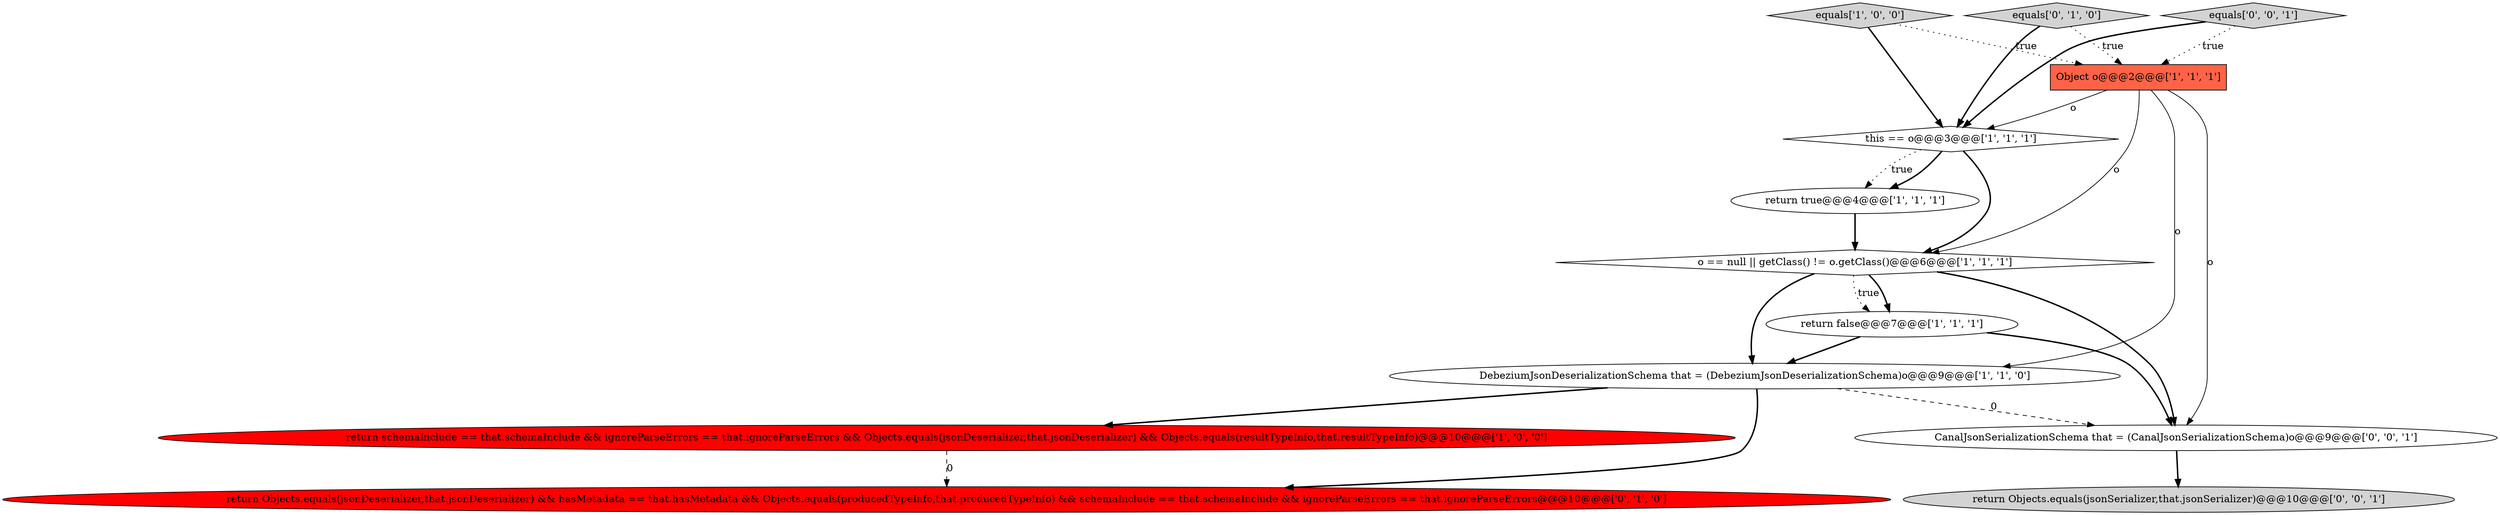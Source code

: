 digraph {
10 [style = filled, label = "equals['0', '0', '1']", fillcolor = lightgray, shape = diamond image = "AAA0AAABBB3BBB"];
0 [style = filled, label = "this == o@@@3@@@['1', '1', '1']", fillcolor = white, shape = diamond image = "AAA0AAABBB1BBB"];
12 [style = filled, label = "return Objects.equals(jsonSerializer,that.jsonSerializer)@@@10@@@['0', '0', '1']", fillcolor = lightgray, shape = ellipse image = "AAA0AAABBB3BBB"];
5 [style = filled, label = "Object o@@@2@@@['1', '1', '1']", fillcolor = tomato, shape = box image = "AAA0AAABBB1BBB"];
7 [style = filled, label = "return false@@@7@@@['1', '1', '1']", fillcolor = white, shape = ellipse image = "AAA0AAABBB1BBB"];
2 [style = filled, label = "return true@@@4@@@['1', '1', '1']", fillcolor = white, shape = ellipse image = "AAA0AAABBB1BBB"];
1 [style = filled, label = "DebeziumJsonDeserializationSchema that = (DebeziumJsonDeserializationSchema)o@@@9@@@['1', '1', '0']", fillcolor = white, shape = ellipse image = "AAA0AAABBB1BBB"];
8 [style = filled, label = "equals['0', '1', '0']", fillcolor = lightgray, shape = diamond image = "AAA0AAABBB2BBB"];
9 [style = filled, label = "return Objects.equals(jsonDeserializer,that.jsonDeserializer) && hasMetadata == that.hasMetadata && Objects.equals(producedTypeInfo,that.producedTypeInfo) && schemaInclude == that.schemaInclude && ignoreParseErrors == that.ignoreParseErrors@@@10@@@['0', '1', '0']", fillcolor = red, shape = ellipse image = "AAA1AAABBB2BBB"];
6 [style = filled, label = "return schemaInclude == that.schemaInclude && ignoreParseErrors == that.ignoreParseErrors && Objects.equals(jsonDeserializer,that.jsonDeserializer) && Objects.equals(resultTypeInfo,that.resultTypeInfo)@@@10@@@['1', '0', '0']", fillcolor = red, shape = ellipse image = "AAA1AAABBB1BBB"];
4 [style = filled, label = "equals['1', '0', '0']", fillcolor = lightgray, shape = diamond image = "AAA0AAABBB1BBB"];
3 [style = filled, label = "o == null || getClass() != o.getClass()@@@6@@@['1', '1', '1']", fillcolor = white, shape = diamond image = "AAA0AAABBB1BBB"];
11 [style = filled, label = "CanalJsonSerializationSchema that = (CanalJsonSerializationSchema)o@@@9@@@['0', '0', '1']", fillcolor = white, shape = ellipse image = "AAA0AAABBB3BBB"];
0->3 [style = bold, label=""];
4->5 [style = dotted, label="true"];
3->7 [style = dotted, label="true"];
7->11 [style = bold, label=""];
7->1 [style = bold, label=""];
3->1 [style = bold, label=""];
5->3 [style = solid, label="o"];
2->3 [style = bold, label=""];
0->2 [style = bold, label=""];
6->9 [style = dashed, label="0"];
3->11 [style = bold, label=""];
11->12 [style = bold, label=""];
10->5 [style = dotted, label="true"];
1->9 [style = bold, label=""];
4->0 [style = bold, label=""];
8->0 [style = bold, label=""];
1->6 [style = bold, label=""];
5->11 [style = solid, label="o"];
3->7 [style = bold, label=""];
8->5 [style = dotted, label="true"];
1->11 [style = dashed, label="0"];
5->1 [style = solid, label="o"];
10->0 [style = bold, label=""];
0->2 [style = dotted, label="true"];
5->0 [style = solid, label="o"];
}
